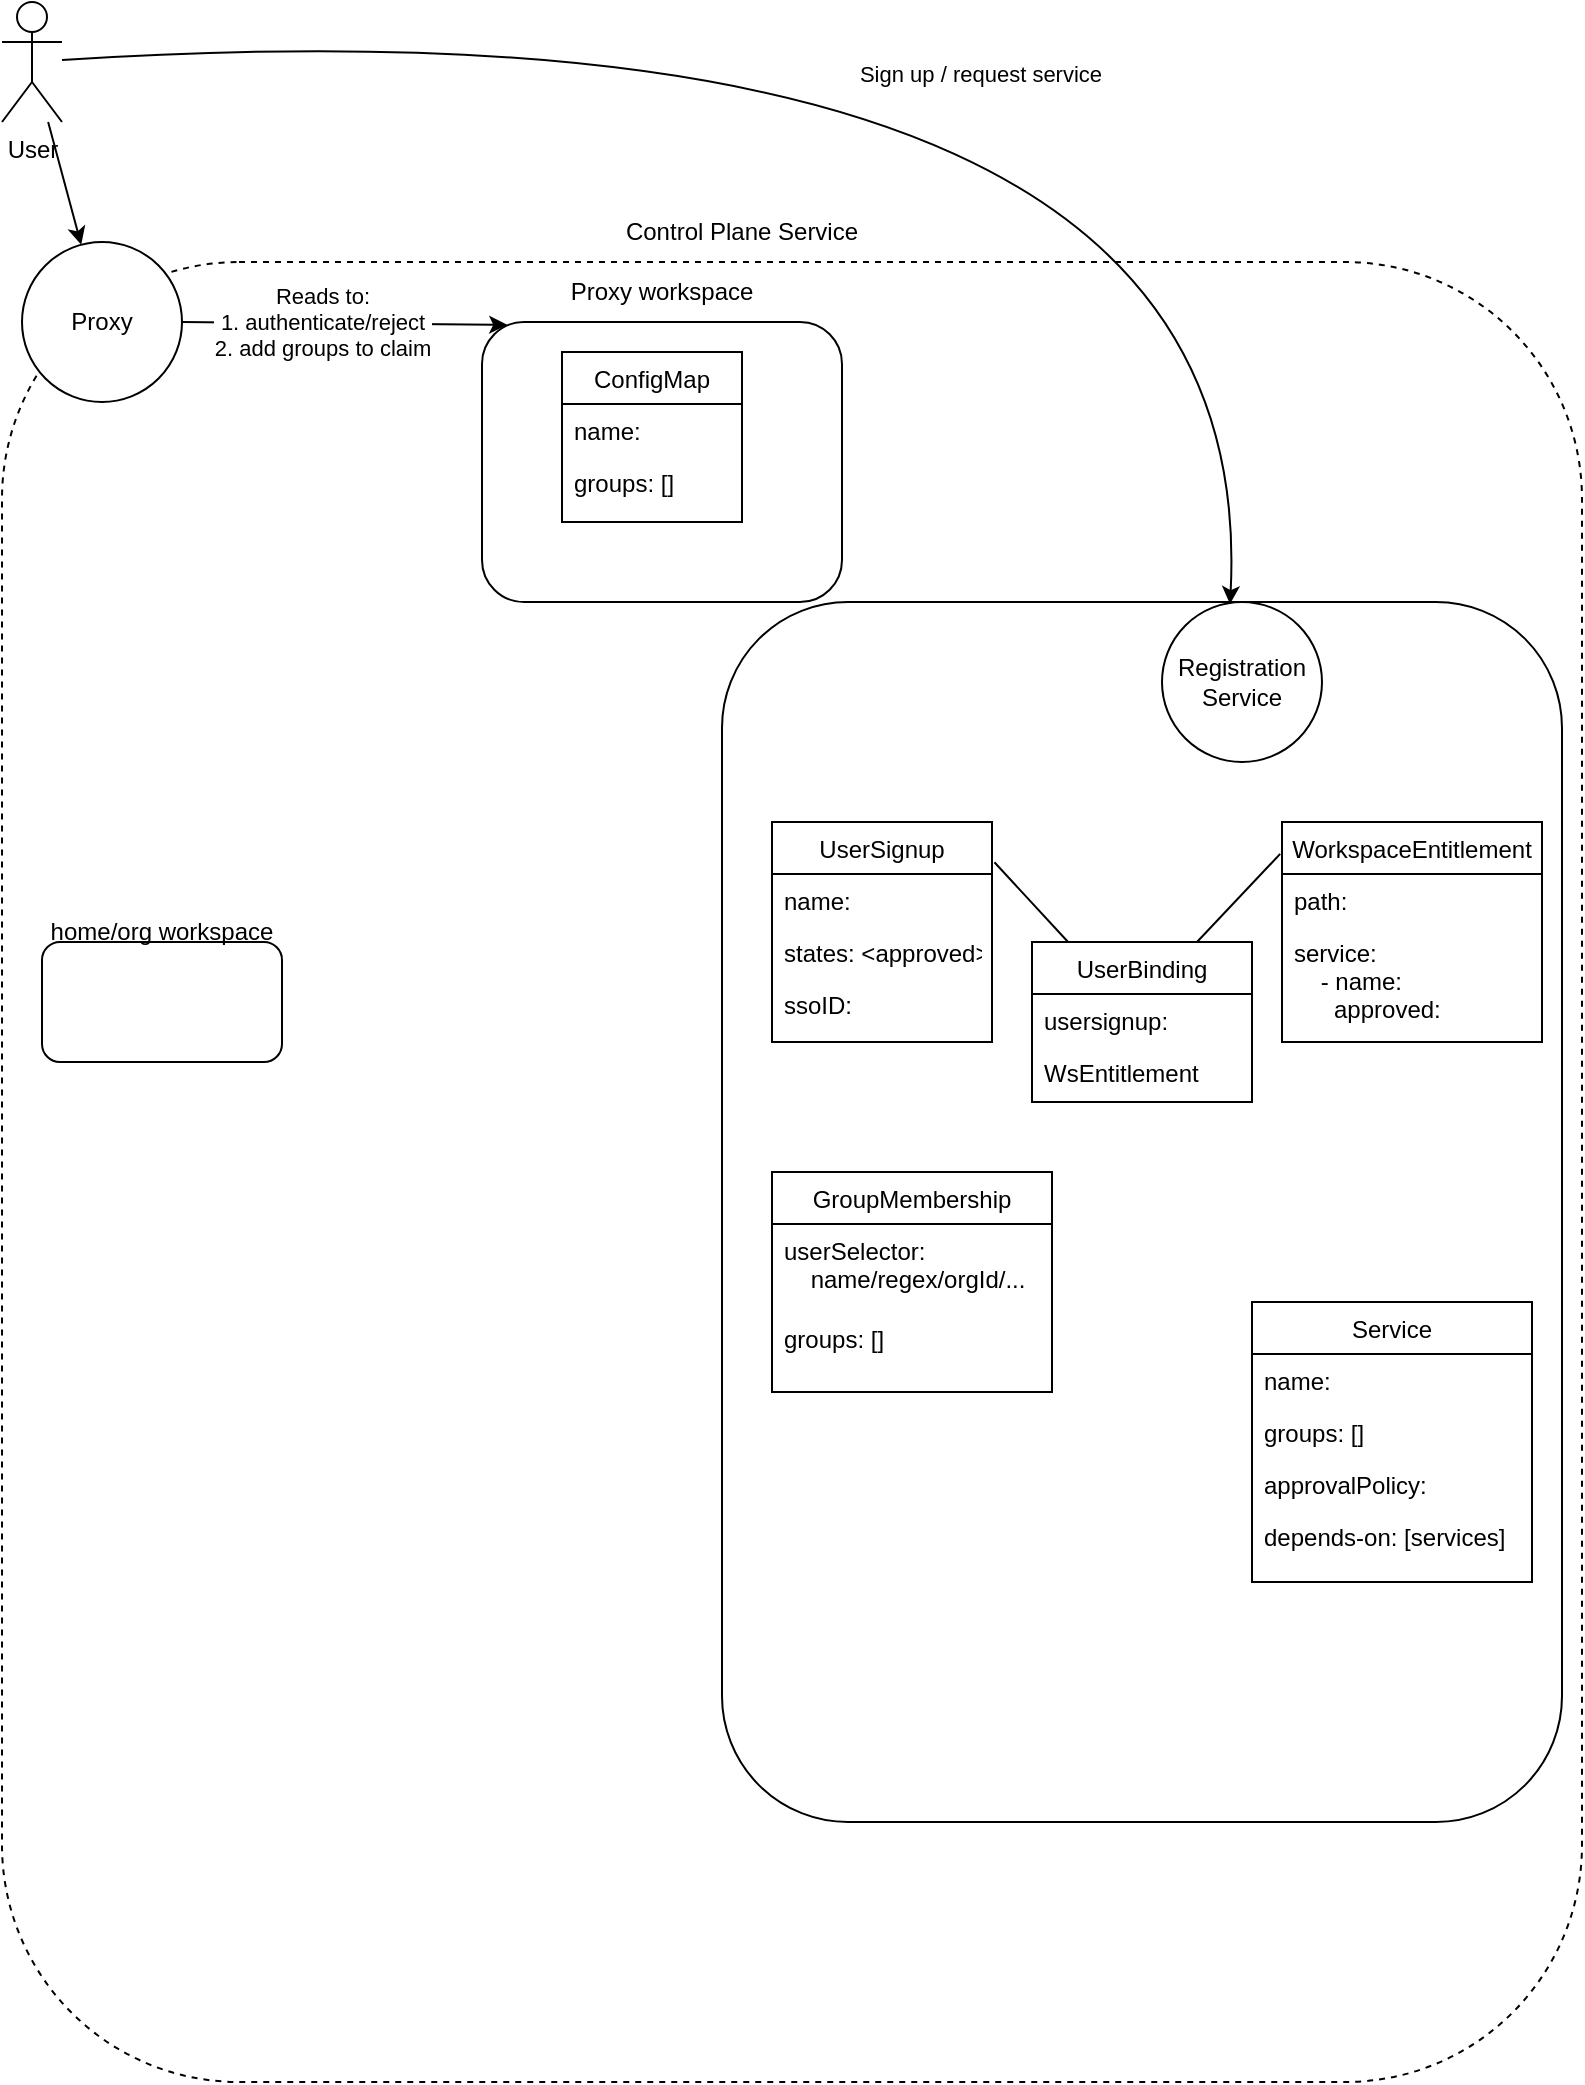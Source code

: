 <mxfile version="20.4.2" type="github">
  <diagram id="C5RBs43oDa-KdzZeNtuy" name="Page-1">
    <mxGraphModel dx="1493" dy="904" grid="1" gridSize="10" guides="1" tooltips="1" connect="1" arrows="1" fold="1" page="1" pageScale="1" pageWidth="827" pageHeight="1169" math="0" shadow="0">
      <root>
        <mxCell id="WIyWlLk6GJQsqaUBKTNV-0" />
        <mxCell id="WIyWlLk6GJQsqaUBKTNV-1" parent="WIyWlLk6GJQsqaUBKTNV-0" />
        <mxCell id="nUcr9AifzGZqBUD8dzVP-1" value="" style="rounded=1;whiteSpace=wrap;html=1;dashed=1;fillColor=none;" vertex="1" parent="WIyWlLk6GJQsqaUBKTNV-1">
          <mxGeometry x="20" y="130" width="790" height="910" as="geometry" />
        </mxCell>
        <mxCell id="nUcr9AifzGZqBUD8dzVP-2" value="Proxy" style="ellipse;whiteSpace=wrap;html=1;" vertex="1" parent="WIyWlLk6GJQsqaUBKTNV-1">
          <mxGeometry x="30" y="120" width="80" height="80" as="geometry" />
        </mxCell>
        <mxCell id="nUcr9AifzGZqBUD8dzVP-3" value="Control Plane Service" style="text;html=1;strokeColor=none;fillColor=none;align=center;verticalAlign=middle;whiteSpace=wrap;rounded=0;dashed=1;" vertex="1" parent="WIyWlLk6GJQsqaUBKTNV-1">
          <mxGeometry x="330" y="100" width="120" height="30" as="geometry" />
        </mxCell>
        <mxCell id="nUcr9AifzGZqBUD8dzVP-12" value="" style="rounded=1;whiteSpace=wrap;html=1;fillColor=none;" vertex="1" parent="WIyWlLk6GJQsqaUBKTNV-1">
          <mxGeometry x="260" y="160" width="180" height="140" as="geometry" />
        </mxCell>
        <mxCell id="nUcr9AifzGZqBUD8dzVP-13" value="" style="endArrow=classic;html=1;rounded=0;" edge="1" parent="WIyWlLk6GJQsqaUBKTNV-1" source="nUcr9AifzGZqBUD8dzVP-18" target="nUcr9AifzGZqBUD8dzVP-2">
          <mxGeometry width="50" height="50" relative="1" as="geometry">
            <mxPoint y="660" as="sourcePoint" />
            <mxPoint x="430" y="630" as="targetPoint" />
          </mxGeometry>
        </mxCell>
        <mxCell id="nUcr9AifzGZqBUD8dzVP-14" value="&lt;div&gt;Reads to:&lt;br&gt;&lt;/div&gt;&lt;div&gt;1. authenticate/reject&lt;br&gt;&lt;/div&gt;&lt;div&gt;2. add groups to claim&lt;/div&gt;" style="curved=1;endArrow=classic;html=1;rounded=0;exitX=1;exitY=0.5;exitDx=0;exitDy=0;entryX=0.07;entryY=0.01;entryDx=0;entryDy=0;entryPerimeter=0;" edge="1" parent="WIyWlLk6GJQsqaUBKTNV-1" source="nUcr9AifzGZqBUD8dzVP-2" target="nUcr9AifzGZqBUD8dzVP-12">
          <mxGeometry x="-0.139" y="1" width="50" height="50" relative="1" as="geometry">
            <mxPoint x="450" y="680" as="sourcePoint" />
            <mxPoint x="90" y="490" as="targetPoint" />
            <Array as="points" />
            <mxPoint as="offset" />
          </mxGeometry>
        </mxCell>
        <mxCell id="nUcr9AifzGZqBUD8dzVP-15" value="Proxy workspace" style="text;html=1;strokeColor=none;fillColor=none;align=center;verticalAlign=middle;whiteSpace=wrap;rounded=0;" vertex="1" parent="WIyWlLk6GJQsqaUBKTNV-1">
          <mxGeometry x="295" y="130" width="110" height="30" as="geometry" />
        </mxCell>
        <mxCell id="nUcr9AifzGZqBUD8dzVP-16" value="" style="rounded=1;whiteSpace=wrap;html=1;fillColor=none;" vertex="1" parent="WIyWlLk6GJQsqaUBKTNV-1">
          <mxGeometry x="380" y="300" width="420" height="610" as="geometry" />
        </mxCell>
        <mxCell id="nUcr9AifzGZqBUD8dzVP-18" value="&lt;div&gt;User&lt;/div&gt;" style="shape=umlActor;verticalLabelPosition=bottom;verticalAlign=top;html=1;outlineConnect=0;fillColor=none;" vertex="1" parent="WIyWlLk6GJQsqaUBKTNV-1">
          <mxGeometry x="20" width="30" height="60" as="geometry" />
        </mxCell>
        <mxCell id="nUcr9AifzGZqBUD8dzVP-20" value="" style="rounded=1;whiteSpace=wrap;html=1;fillColor=none;" vertex="1" parent="WIyWlLk6GJQsqaUBKTNV-1">
          <mxGeometry x="40" y="470" width="120" height="60" as="geometry" />
        </mxCell>
        <mxCell id="nUcr9AifzGZqBUD8dzVP-21" value="Registration Service" style="ellipse;whiteSpace=wrap;html=1;aspect=fixed;fillColor=none;" vertex="1" parent="WIyWlLk6GJQsqaUBKTNV-1">
          <mxGeometry x="600" y="300" width="80" height="80" as="geometry" />
        </mxCell>
        <mxCell id="nUcr9AifzGZqBUD8dzVP-22" value="Sign up / request service" style="curved=1;endArrow=classic;html=1;rounded=0;entryX=0.425;entryY=0.013;entryDx=0;entryDy=0;entryPerimeter=0;" edge="1" parent="WIyWlLk6GJQsqaUBKTNV-1" source="nUcr9AifzGZqBUD8dzVP-18" target="nUcr9AifzGZqBUD8dzVP-21">
          <mxGeometry x="0.004" y="-37" width="50" height="50" relative="1" as="geometry">
            <mxPoint x="360" y="420" as="sourcePoint" />
            <mxPoint x="410" y="370" as="targetPoint" />
            <Array as="points">
              <mxPoint x="650" y="-10" />
            </Array>
            <mxPoint as="offset" />
          </mxGeometry>
        </mxCell>
        <mxCell id="nUcr9AifzGZqBUD8dzVP-23" value="home/org workspace" style="text;html=1;strokeColor=none;fillColor=none;align=center;verticalAlign=middle;whiteSpace=wrap;rounded=0;" vertex="1" parent="WIyWlLk6GJQsqaUBKTNV-1">
          <mxGeometry x="40" y="450" width="120" height="30" as="geometry" />
        </mxCell>
        <mxCell id="nUcr9AifzGZqBUD8dzVP-24" value="ConfigMap" style="swimlane;fontStyle=0;align=center;verticalAlign=top;childLayout=stackLayout;horizontal=1;startSize=26;horizontalStack=0;resizeParent=1;resizeLast=0;collapsible=1;marginBottom=0;rounded=0;shadow=0;strokeWidth=1;" vertex="1" parent="WIyWlLk6GJQsqaUBKTNV-1">
          <mxGeometry x="300" y="175" width="90" height="85" as="geometry">
            <mxRectangle x="130" y="380" width="160" height="26" as="alternateBounds" />
          </mxGeometry>
        </mxCell>
        <mxCell id="nUcr9AifzGZqBUD8dzVP-25" value="name:    " style="text;align=left;verticalAlign=top;spacingLeft=4;spacingRight=4;overflow=hidden;rotatable=0;points=[[0,0.5],[1,0.5]];portConstraint=eastwest;" vertex="1" parent="nUcr9AifzGZqBUD8dzVP-24">
          <mxGeometry y="26" width="90" height="26" as="geometry" />
        </mxCell>
        <mxCell id="nUcr9AifzGZqBUD8dzVP-26" value="groups: []" style="text;align=left;verticalAlign=top;spacingLeft=4;spacingRight=4;overflow=hidden;rotatable=0;points=[[0,0.5],[1,0.5]];portConstraint=eastwest;rounded=0;shadow=0;html=0;" vertex="1" parent="nUcr9AifzGZqBUD8dzVP-24">
          <mxGeometry y="52" width="90" height="26" as="geometry" />
        </mxCell>
        <mxCell id="nUcr9AifzGZqBUD8dzVP-27" style="edgeStyle=orthogonalEdgeStyle;rounded=0;orthogonalLoop=1;jettySize=auto;html=1;exitX=1;exitY=0.5;exitDx=0;exitDy=0;" edge="1" parent="nUcr9AifzGZqBUD8dzVP-24" source="nUcr9AifzGZqBUD8dzVP-25" target="nUcr9AifzGZqBUD8dzVP-25">
          <mxGeometry relative="1" as="geometry" />
        </mxCell>
        <mxCell id="nUcr9AifzGZqBUD8dzVP-28" value="UserSignup" style="swimlane;fontStyle=0;align=center;verticalAlign=top;childLayout=stackLayout;horizontal=1;startSize=26;horizontalStack=0;resizeParent=1;resizeLast=0;collapsible=1;marginBottom=0;rounded=0;shadow=0;strokeWidth=1;" vertex="1" parent="WIyWlLk6GJQsqaUBKTNV-1">
          <mxGeometry x="405" y="410" width="110" height="110" as="geometry">
            <mxRectangle x="130" y="380" width="160" height="26" as="alternateBounds" />
          </mxGeometry>
        </mxCell>
        <mxCell id="nUcr9AifzGZqBUD8dzVP-29" value="name:    " style="text;align=left;verticalAlign=top;spacingLeft=4;spacingRight=4;overflow=hidden;rotatable=0;points=[[0,0.5],[1,0.5]];portConstraint=eastwest;" vertex="1" parent="nUcr9AifzGZqBUD8dzVP-28">
          <mxGeometry y="26" width="110" height="26" as="geometry" />
        </mxCell>
        <mxCell id="nUcr9AifzGZqBUD8dzVP-30" value="states: &lt;approved&gt;" style="text;align=left;verticalAlign=top;spacingLeft=4;spacingRight=4;overflow=hidden;rotatable=0;points=[[0,0.5],[1,0.5]];portConstraint=eastwest;rounded=0;shadow=0;html=0;" vertex="1" parent="nUcr9AifzGZqBUD8dzVP-28">
          <mxGeometry y="52" width="110" height="26" as="geometry" />
        </mxCell>
        <mxCell id="nUcr9AifzGZqBUD8dzVP-31" style="edgeStyle=orthogonalEdgeStyle;rounded=0;orthogonalLoop=1;jettySize=auto;html=1;exitX=1;exitY=0.5;exitDx=0;exitDy=0;" edge="1" parent="nUcr9AifzGZqBUD8dzVP-28" source="nUcr9AifzGZqBUD8dzVP-29" target="nUcr9AifzGZqBUD8dzVP-29">
          <mxGeometry relative="1" as="geometry" />
        </mxCell>
        <mxCell id="nUcr9AifzGZqBUD8dzVP-33" value="ssoID:" style="text;align=left;verticalAlign=top;spacingLeft=4;spacingRight=4;overflow=hidden;rotatable=0;points=[[0,0.5],[1,0.5]];portConstraint=eastwest;rounded=0;shadow=0;html=0;" vertex="1" parent="nUcr9AifzGZqBUD8dzVP-28">
          <mxGeometry y="78" width="110" height="26" as="geometry" />
        </mxCell>
        <mxCell id="nUcr9AifzGZqBUD8dzVP-48" value="WorkspaceEntitlement" style="swimlane;fontStyle=0;align=center;verticalAlign=top;childLayout=stackLayout;horizontal=1;startSize=26;horizontalStack=0;resizeParent=1;resizeLast=0;collapsible=1;marginBottom=0;rounded=0;shadow=0;strokeWidth=1;" vertex="1" parent="WIyWlLk6GJQsqaUBKTNV-1">
          <mxGeometry x="660" y="410" width="130" height="110" as="geometry">
            <mxRectangle x="640" y="290" width="160" height="26" as="alternateBounds" />
          </mxGeometry>
        </mxCell>
        <mxCell id="nUcr9AifzGZqBUD8dzVP-49" value="path:" style="text;align=left;verticalAlign=top;spacingLeft=4;spacingRight=4;overflow=hidden;rotatable=0;points=[[0,0.5],[1,0.5]];portConstraint=eastwest;" vertex="1" parent="nUcr9AifzGZqBUD8dzVP-48">
          <mxGeometry y="26" width="130" height="26" as="geometry" />
        </mxCell>
        <mxCell id="nUcr9AifzGZqBUD8dzVP-50" value="service:&#xa;    - name:&#xa;      approved:&#xa;" style="text;align=left;verticalAlign=top;spacingLeft=4;spacingRight=4;overflow=hidden;rotatable=0;points=[[0,0.5],[1,0.5]];portConstraint=eastwest;rounded=0;shadow=0;html=0;" vertex="1" parent="nUcr9AifzGZqBUD8dzVP-48">
          <mxGeometry y="52" width="130" height="58" as="geometry" />
        </mxCell>
        <mxCell id="nUcr9AifzGZqBUD8dzVP-51" style="edgeStyle=orthogonalEdgeStyle;rounded=0;orthogonalLoop=1;jettySize=auto;html=1;exitX=1;exitY=0.5;exitDx=0;exitDy=0;" edge="1" parent="nUcr9AifzGZqBUD8dzVP-48" source="nUcr9AifzGZqBUD8dzVP-49" target="nUcr9AifzGZqBUD8dzVP-49">
          <mxGeometry relative="1" as="geometry" />
        </mxCell>
        <mxCell id="nUcr9AifzGZqBUD8dzVP-59" style="rounded=0;orthogonalLoop=1;jettySize=auto;html=1;exitX=0.75;exitY=0;exitDx=0;exitDy=0;entryX=-0.007;entryY=0.145;entryDx=0;entryDy=0;entryPerimeter=0;endArrow=none;endFill=0;" edge="1" parent="WIyWlLk6GJQsqaUBKTNV-1" source="nUcr9AifzGZqBUD8dzVP-53" target="nUcr9AifzGZqBUD8dzVP-48">
          <mxGeometry relative="1" as="geometry" />
        </mxCell>
        <mxCell id="nUcr9AifzGZqBUD8dzVP-53" value="UserBinding" style="swimlane;fontStyle=0;align=center;verticalAlign=top;childLayout=stackLayout;horizontal=1;startSize=26;horizontalStack=0;resizeParent=1;resizeLast=0;collapsible=1;marginBottom=0;rounded=0;shadow=0;strokeWidth=1;" vertex="1" parent="WIyWlLk6GJQsqaUBKTNV-1">
          <mxGeometry x="535" y="470" width="110" height="80" as="geometry">
            <mxRectangle x="535" y="470" width="160" height="26" as="alternateBounds" />
          </mxGeometry>
        </mxCell>
        <mxCell id="nUcr9AifzGZqBUD8dzVP-54" value="usersignup:" style="text;align=left;verticalAlign=top;spacingLeft=4;spacingRight=4;overflow=hidden;rotatable=0;points=[[0,0.5],[1,0.5]];portConstraint=eastwest;" vertex="1" parent="nUcr9AifzGZqBUD8dzVP-53">
          <mxGeometry y="26" width="110" height="26" as="geometry" />
        </mxCell>
        <mxCell id="nUcr9AifzGZqBUD8dzVP-56" style="edgeStyle=orthogonalEdgeStyle;rounded=0;orthogonalLoop=1;jettySize=auto;html=1;exitX=1;exitY=0.5;exitDx=0;exitDy=0;" edge="1" parent="nUcr9AifzGZqBUD8dzVP-53" source="nUcr9AifzGZqBUD8dzVP-54" target="nUcr9AifzGZqBUD8dzVP-54">
          <mxGeometry relative="1" as="geometry" />
        </mxCell>
        <mxCell id="nUcr9AifzGZqBUD8dzVP-57" value="WsEntitlement" style="text;align=left;verticalAlign=top;spacingLeft=4;spacingRight=4;overflow=hidden;rotatable=0;points=[[0,0.5],[1,0.5]];portConstraint=eastwest;rounded=0;shadow=0;html=0;" vertex="1" parent="nUcr9AifzGZqBUD8dzVP-53">
          <mxGeometry y="52" width="110" height="26" as="geometry" />
        </mxCell>
        <mxCell id="nUcr9AifzGZqBUD8dzVP-58" value="" style="endArrow=none;html=1;rounded=0;exitX=1.011;exitY=0.183;exitDx=0;exitDy=0;exitPerimeter=0;" edge="1" parent="WIyWlLk6GJQsqaUBKTNV-1" source="nUcr9AifzGZqBUD8dzVP-28" target="nUcr9AifzGZqBUD8dzVP-53">
          <mxGeometry width="50" height="50" relative="1" as="geometry">
            <mxPoint x="360" y="450" as="sourcePoint" />
            <mxPoint x="410" y="400" as="targetPoint" />
          </mxGeometry>
        </mxCell>
        <mxCell id="nUcr9AifzGZqBUD8dzVP-60" value="GroupMembership" style="swimlane;fontStyle=0;align=center;verticalAlign=top;childLayout=stackLayout;horizontal=1;startSize=26;horizontalStack=0;resizeParent=1;resizeLast=0;collapsible=1;marginBottom=0;rounded=0;shadow=0;strokeWidth=1;swimlaneLine=1;glass=0;fillColor=default;gradientColor=none;swimlaneFillColor=none;" vertex="1" parent="WIyWlLk6GJQsqaUBKTNV-1">
          <mxGeometry x="405" y="585" width="140" height="110" as="geometry">
            <mxRectangle x="130" y="380" width="160" height="26" as="alternateBounds" />
          </mxGeometry>
        </mxCell>
        <mxCell id="nUcr9AifzGZqBUD8dzVP-61" value="userSelector:&#xa;    name/regex/orgId/...&#xa;" style="text;align=left;verticalAlign=top;spacingLeft=4;spacingRight=4;overflow=hidden;rotatable=0;points=[[0,0.5],[1,0.5]];portConstraint=eastwest;" vertex="1" parent="nUcr9AifzGZqBUD8dzVP-60">
          <mxGeometry y="26" width="140" height="44" as="geometry" />
        </mxCell>
        <mxCell id="nUcr9AifzGZqBUD8dzVP-63" style="edgeStyle=orthogonalEdgeStyle;rounded=0;orthogonalLoop=1;jettySize=auto;html=1;exitX=1;exitY=0.5;exitDx=0;exitDy=0;" edge="1" parent="nUcr9AifzGZqBUD8dzVP-60" source="nUcr9AifzGZqBUD8dzVP-61" target="nUcr9AifzGZqBUD8dzVP-61">
          <mxGeometry relative="1" as="geometry" />
        </mxCell>
        <mxCell id="nUcr9AifzGZqBUD8dzVP-64" value="groups: []" style="text;align=left;verticalAlign=top;spacingLeft=4;spacingRight=4;overflow=hidden;rotatable=0;points=[[0,0.5],[1,0.5]];portConstraint=eastwest;rounded=0;shadow=0;html=0;" vertex="1" parent="nUcr9AifzGZqBUD8dzVP-60">
          <mxGeometry y="70" width="140" height="26" as="geometry" />
        </mxCell>
        <mxCell id="nUcr9AifzGZqBUD8dzVP-65" value="Service" style="swimlane;fontStyle=0;align=center;verticalAlign=top;childLayout=stackLayout;horizontal=1;startSize=26;horizontalStack=0;resizeParent=1;resizeLast=0;collapsible=1;marginBottom=0;rounded=0;shadow=0;strokeWidth=1;" vertex="1" parent="WIyWlLk6GJQsqaUBKTNV-1">
          <mxGeometry x="645" y="650" width="140" height="140" as="geometry">
            <mxRectangle x="130" y="380" width="160" height="26" as="alternateBounds" />
          </mxGeometry>
        </mxCell>
        <mxCell id="nUcr9AifzGZqBUD8dzVP-66" value="name:    " style="text;align=left;verticalAlign=top;spacingLeft=4;spacingRight=4;overflow=hidden;rotatable=0;points=[[0,0.5],[1,0.5]];portConstraint=eastwest;" vertex="1" parent="nUcr9AifzGZqBUD8dzVP-65">
          <mxGeometry y="26" width="140" height="26" as="geometry" />
        </mxCell>
        <mxCell id="nUcr9AifzGZqBUD8dzVP-72" value="groups: []" style="text;align=left;verticalAlign=top;spacingLeft=4;spacingRight=4;overflow=hidden;rotatable=0;points=[[0,0.5],[1,0.5]];portConstraint=eastwest;" vertex="1" parent="nUcr9AifzGZqBUD8dzVP-65">
          <mxGeometry y="52" width="140" height="26" as="geometry" />
        </mxCell>
        <mxCell id="nUcr9AifzGZqBUD8dzVP-67" value="approvalPolicy:" style="text;align=left;verticalAlign=top;spacingLeft=4;spacingRight=4;overflow=hidden;rotatable=0;points=[[0,0.5],[1,0.5]];portConstraint=eastwest;rounded=0;shadow=0;html=0;" vertex="1" parent="nUcr9AifzGZqBUD8dzVP-65">
          <mxGeometry y="78" width="140" height="26" as="geometry" />
        </mxCell>
        <mxCell id="nUcr9AifzGZqBUD8dzVP-68" style="edgeStyle=orthogonalEdgeStyle;rounded=0;orthogonalLoop=1;jettySize=auto;html=1;exitX=1;exitY=0.5;exitDx=0;exitDy=0;" edge="1" parent="nUcr9AifzGZqBUD8dzVP-65" source="nUcr9AifzGZqBUD8dzVP-66" target="nUcr9AifzGZqBUD8dzVP-66">
          <mxGeometry relative="1" as="geometry" />
        </mxCell>
        <mxCell id="nUcr9AifzGZqBUD8dzVP-69" value="depends-on: [services]" style="text;align=left;verticalAlign=top;spacingLeft=4;spacingRight=4;overflow=hidden;rotatable=0;points=[[0,0.5],[1,0.5]];portConstraint=eastwest;rounded=0;shadow=0;html=0;" vertex="1" parent="nUcr9AifzGZqBUD8dzVP-65">
          <mxGeometry y="104" width="140" height="26" as="geometry" />
        </mxCell>
      </root>
    </mxGraphModel>
  </diagram>
</mxfile>
